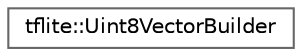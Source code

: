 digraph "Graphical Class Hierarchy"
{
 // LATEX_PDF_SIZE
  bgcolor="transparent";
  edge [fontname=Helvetica,fontsize=10,labelfontname=Helvetica,labelfontsize=10];
  node [fontname=Helvetica,fontsize=10,shape=box,height=0.2,width=0.4];
  rankdir="LR";
  Node0 [id="Node000000",label="tflite::Uint8VectorBuilder",height=0.2,width=0.4,color="grey40", fillcolor="white", style="filled",URL="$structtflite_1_1_uint8_vector_builder.html",tooltip=" "];
}
